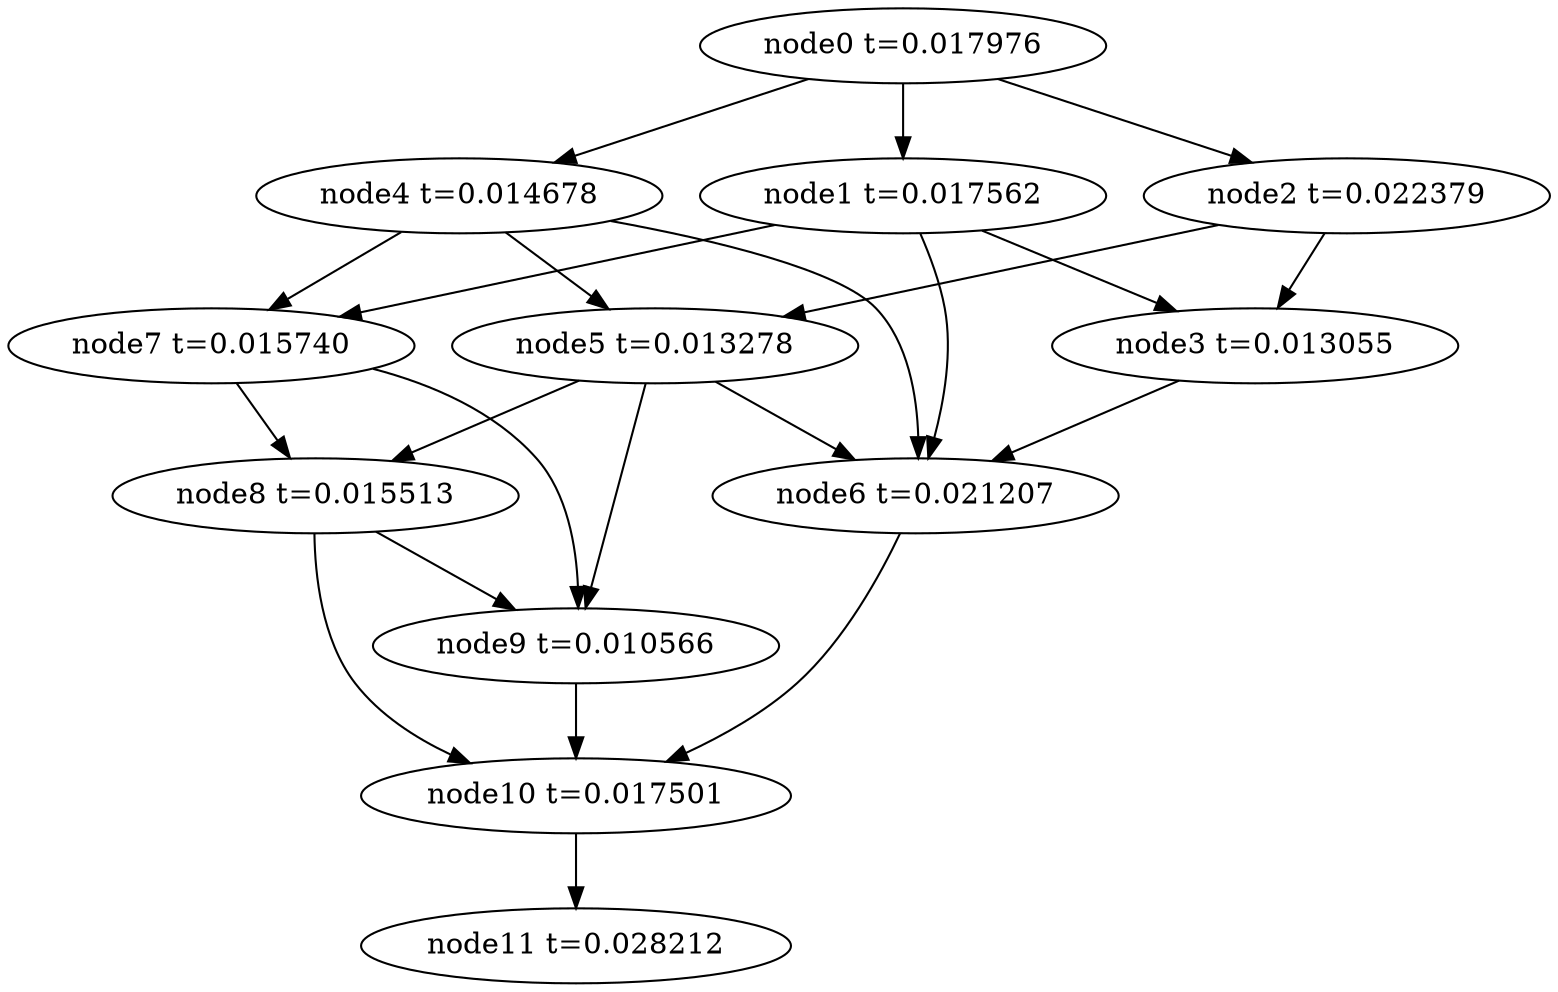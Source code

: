 digraph g{
	node11[label="node11 t=0.028212"]
	node10 -> node11
	node10[label="node10 t=0.017501"];
	node9 -> node10
	node9[label="node9 t=0.010566"];
	node8 -> node10
	node8 -> node9
	node8[label="node8 t=0.015513"];
	node7 -> node9
	node7 -> node8
	node7[label="node7 t=0.015740"];
	node6 -> node10
	node6[label="node6 t=0.021207"];
	node5 -> node9
	node5 -> node8
	node5 -> node6
	node5[label="node5 t=0.013278"];
	node4 -> node7
	node4 -> node6
	node4 -> node5
	node4[label="node4 t=0.014678"];
	node3 -> node6
	node3[label="node3 t=0.013055"];
	node2 -> node5
	node2 -> node3
	node2[label="node2 t=0.022379"];
	node1 -> node7
	node1 -> node6
	node1 -> node3
	node1[label="node1 t=0.017562"];
	node0 -> node4
	node0 -> node2
	node0 -> node1
	node0[label="node0 t=0.017976"];
}
